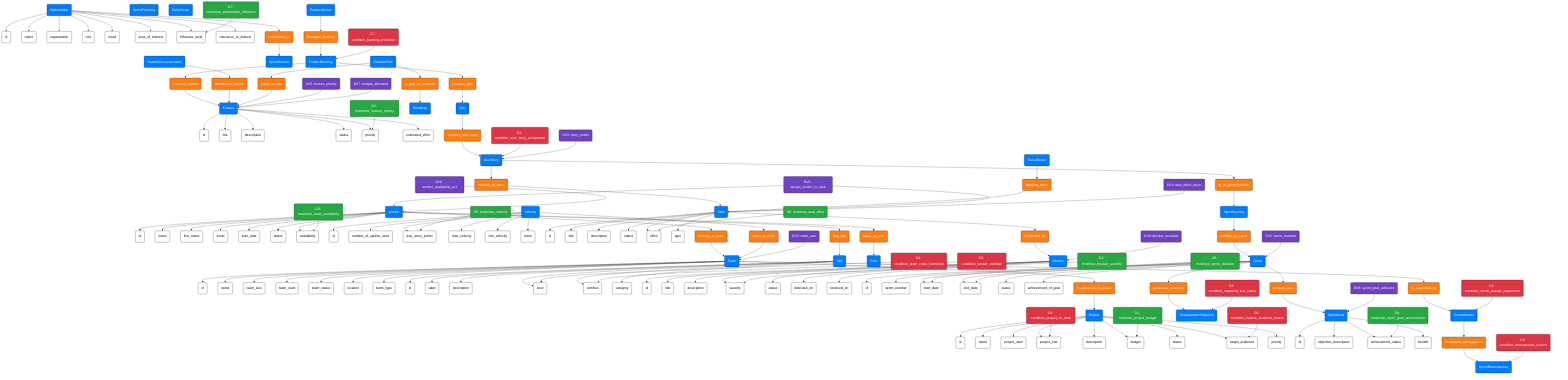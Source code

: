 graph TD
    %% Color Definitions
    classDef entity fill:#007bff,color:white,stroke:#000
    classDef attribute fill:#ffffff,color:#000,stroke:#000
    classDef relation fill:#fd7e14,color:white,stroke:#000
    classDef goal fill:#28a745,color:white,stroke:#000
    classDef condition fill:#dc3545,color:white,stroke:#000
    classDef decision fill:#6f42c1,color:white,stroke:#000

    %% Entities
    E0("Project"):::entity
    E1("Team"):::entity
    E2("Worker"):::entity
    E3("Feature"):::entity
    E4("Skill"):::entity
    E5("Role"):::entity
    E6("ProductOwner"):::entity
    E7("ScrumMaster"):::entity
    E8("ProductBacklog"):::entity
    E9("Sprint"):::entity
    E10("SprintPlanning"):::entity
    E11("DailyScrum"):::entity
    E12("SprintReview"):::entity
    E13("SprintRetrospective"):::entity
    E14("SprintBacklog"):::entity
    E15("SprintGoal"):::entity
    E16("Epic"):::entity
    E17("UserStory"):::entity
    E18("Task"):::entity
    E19("DevelopmentSnapshot"):::entity
    E20("Blocker"):::entity
    E21("Stakeholder"):::entity
    E22("Velocity"):::entity
    E23("ReleasePlan"):::entity
    E24("Roadmap"):::entity
    E25("ScrumBoard"):::entity
    E26("FeatureDocumentation"):::entity

    %% Project Attributes
    A0_id("id"):::attribute
    A0_name("name"):::attribute
    A0_project_start("project_start"):::attribute
    A0_project_end("project_end"):::attribute
    A0_description("description"):::attribute
    A0_budget("budget"):::attribute
    A0_status("status"):::attribute
    A0_target_audience("target_audience"):::attribute
    A0_priority("priority"):::attribute

    %% Team Attributes
    A1_id("id"):::attribute
    A1_name("name"):::attribute
    A1_team_size("team_size"):::attribute
    A1_team_start("team_start"):::attribute
    A1_team_status("team_status"):::attribute
    A1_location("location"):::attribute
    A1_team_type("team_type"):::attribute

    %% Worker Attributes
    A2_id("id"):::attribute
    A2_name("name"):::attribute
    A2_first_name("first_name"):::attribute
    A2_email("email"):::attribute
    A2_start_date("start_date"):::attribute
    A2_status("status"):::attribute
    A2_availability("availability"):::attribute

    %% Feature Attributes
    A3_id("id"):::attribute
    A3_title("title"):::attribute
    A3_description("description"):::attribute
    A3_status("status"):::attribute
    A3_priority("priority"):::attribute
    A3_estimated_effort("estimated_effort"):::attribute

    %% Skill Attributes
    A4_id("id"):::attribute
    A4_label("label"):::attribute
    A4_description("description"):::attribute
    A4_level("level"):::attribute
    A4_certified("certified"):::attribute
    A4_category("category"):::attribute

    %% Blocker Attributes
    A20_id("id"):::attribute
    A20_title("title"):::attribute
    A20_description("description"):::attribute
    A20_severity("severity"):::attribute
    A20_status("status"):::attribute
    A20_detected_on("detected_on"):::attribute
    A20_resolved_on("resolved_on"):::attribute

    %% SprintGoal Attributes
    A15_id("id"):::attribute
    A15_objective_description("objective_description"):::attribute
    A15_achievement_status("achievement_status"):::attribute
    A15_benefit("benefit"):::attribute

    %% Velocity Attributes
    A22_id("id"):::attribute
    A22_number_of_sprints_used("number_of_sprints_used"):::attribute
    A22_avg_story_points("avg._story_points"):::attribute
    A22_max_velocity("max_velocity"):::attribute
    A22_min_velocity("min_velocity"):::attribute
    A22_trend("trend"):::attribute

    %% Stakeholder Attributes
    A21_id("id"):::attribute
    A21_name("name"):::attribute
    A21_organization("organization"):::attribute
    A21_role("role"):::attribute
    A21_email("email"):::attribute
    A21_area_of_interest("area_of_interest"):::attribute
    A21_influence_level("influence_level"):::attribute
    A21_relevance_to_feature("relevance_to_feature"):::attribute

    %% Task Attributes
    A18_id("id"):::attribute
    A18_title("title"):::attribute
    A18_description("description"):::attribute
    A18_status("status"):::attribute
    A18_effort("effort"):::attribute
    A18_type("type"):::attribute

    %% Sprint Attributes
    A9_id("id"):::attribute
    A9_sprint_number("sprint_number"):::attribute
    A9_start_date("start_date"):::attribute
    A9_end_date("end_date"):::attribute
    A9_status("status"):::attribute
    A9_achievement_of_goal("achievement_of_goal"):::attribute

    %% Relations
    R1("is_assigned_to_project"):::relation
    R2("belongs_to_team"):::relation
    R3("has_skill"):::relation
    R4("takes_on_role"):::relation
    R5("manages_backlog"):::relation
    R6("is_supported_by"):::relation
    R7("contains_feature"):::relation
    R8("contains_epic"):::relation
    R9("contains_user_story"):::relation
    R10("consists_of_tasks"):::relation
    R11("is_in_sprint_backlog"):::relation
    R12("belongs_to_sprint"):::relation
    R13("pursues_goal"):::relation
    R14("contains_tasks"):::relation
    R15("documents_feature"):::relation
    R16("is_blocked_by"):::relation
    R17("participates_in"):::relation
    R18("moderates_retrospective"):::relation
    R19("refers_to_team"):::relation
    R20("plans_release"):::relation
    R21("is_part_of_roadmap"):::relation
    R22("generates_snapshot"):::relation

    %% Goals
    G0("G0: maximize_team_availability"):::goal
    G1("G1: minimize_project_budget"):::goal
    G2("G2: maximize_feature_priority"):::goal
    G3("G3: minimize_blocker_severity"):::goal
    G4("G4: maximize_sprint_goal_achievement"):::goal
    G5("G5: maximize_velocity"):::goal
    G6("G6: minimize_task_effort"):::goal
    G7("G7: maximize_stakeholder_influence"):::goal
    G8("G8: minimize_sprint_duration"):::goal

    %% Conditions
    C0("C0: condition_team_cross_functional"):::condition
    C1("C1: condition_scrum_master_experience"):::condition
    C2("C2: condition_user_story_acceptance"):::condition
    C3("C3: condition_snapshot_test_status"):::condition
    C4("C4: condition_project_on_time"):::condition
    C5("C5: condition_worker_certified"):::condition
    C6("C6: condition_feature_audience_match"):::condition
    C7("C7: condition_backlog_prioritized"):::condition
    C8("C8: condition_retrospective_actions"):::condition

    %% Decision Variables
    DV0("DV0: assign_worker_to_task"):::decision
    DV1("DV1: sprint_duration"):::decision
    DV2("DV2: team_size"):::decision
    DV3("DV3: story_points"):::decision
    DV4("DV4: task_effort_hours"):::decision
    DV5("DV5: feature_priority"):::decision
    DV6("DV6: worker_availability_pct"):::decision
    DV7("DV7: budget_allocated"):::decision
    DV8("DV8: sprint_goal_achieved"):::decision
    DV9("DV9: blocker_resolved"):::decision

    %% Entity-Attribute Connections
    E0 --> A0_id
    E0 --> A0_name
    E0 --> A0_project_start
    E0 --> A0_project_end
    E0 --> A0_description
    E0 --> A0_budget
    E0 --> A0_status
    E0 --> A0_target_audience
    E0 --> A0_priority

    E1 --> A1_id
    E1 --> A1_name
    E1 --> A1_team_size
    E1 --> A1_team_start
    E1 --> A1_team_status
    E1 --> A1_location
    E1 --> A1_team_type

    E2 --> A2_id
    E2 --> A2_name
    E2 --> A2_first_name
    E2 --> A2_email
    E2 --> A2_start_date
    E2 --> A2_status
    E2 --> A2_availability

    E3 --> A3_id
    E3 --> A3_title
    E3 --> A3_description
    E3 --> A3_status
    E3 --> A3_priority
    E3 --> A3_estimated_effort

    E4 --> A4_id
    E4 --> A4_label
    E4 --> A4_description
    E4 --> A4_level
    E4 --> A4_certified
    E4 --> A4_category

    E20 --> A20_id
    E20 --> A20_title
    E20 --> A20_description
    E20 --> A20_severity
    E20 --> A20_status
    E20 --> A20_detected_on
    E20 --> A20_resolved_on

    E15 --> A15_id
    E15 --> A15_objective_description
    E15 --> A15_achievement_status
    E15 --> A15_benefit

    E22 --> A22_id
    E22 --> A22_number_of_sprints_used
    E22 --> A22_avg_story_points
    E22 --> A22_max_velocity
    E22 --> A22_min_velocity
    E22 --> A22_trend

    E21 --> A21_id
    E21 --> A21_name
    E21 --> A21_organization
    E21 --> A21_role
    E21 --> A21_email
    E21 --> A21_area_of_interest
    E21 --> A21_influence_level
    E21 --> A21_relevance_to_feature

    E18 --> A18_id
    E18 --> A18_title
    E18 --> A18_description
    E18 --> A18_status
    E18 --> A18_effort
    E18 --> A18_type

    E9 --> A9_id
    E9 --> A9_sprint_number
    E9 --> A9_start_date
    E9 --> A9_end_date
    E9 --> A9_status
    E9 --> A9_achievement_of_goal

    %% Entity-Relation Connections
    E1 --> R1 --> E0
    E2 --> R2 --> E1
    E2 --> R3 --> E4
    E2 --> R4 --> E5
    E6 --> R5 --> E8
    E1 --> R6 --> E7
    E8 --> R7 --> E3
    E8 --> R8 --> E16
    E16 --> R9 --> E17
    E17 --> R10 --> E18
    E17 --> R11 --> E14
    E14 --> R12 --> E9
    E9 --> R13 --> E15
    E25 --> R14 --> E18
    E26 --> R15 --> E3
    E18 --> R16 --> E20
    E21 --> R17 --> E12
    E7 --> R18 --> E13
    E22 --> R19 --> E1
    E23 --> R20 --> E3
    E23 --> R21 --> E24
    E9 --> R22 --> E19

    %% Goal-Entity/Attribute Connections
    G0 --> A2_availability
    G1 --> A0_budget
    G2 --> A3_priority
    G3 --> A20_severity
    G4 --> A15_achievement_status
    G5 --> A22_avg_story_points
    G6 --> A18_effort
    G7 --> A21_influence_level
    G8 --> A9_start_date
    G8 --> A9_end_date

    %% Condition-Entity/Attribute Connections
    C0 --> A4_level
    C1 --> E7
    C2 --> E17
    C3 --> E19
    C4 --> A0_project_end
    C5 --> A4_certified
    C6 --> A0_target_audience
    C7 --> E8
    C8 --> E13

    %% DecisionVariable-Entity Connections
    DV0 --> E2
    DV0 --> E18
    DV1 --> E9
    DV2 --> E1
    DV3 --> E17
    DV4 --> E18
    DV5 --> E3
    DV6 --> E2
    DV7 --> E3
    DV8 --> E15
    DV9 --> E20